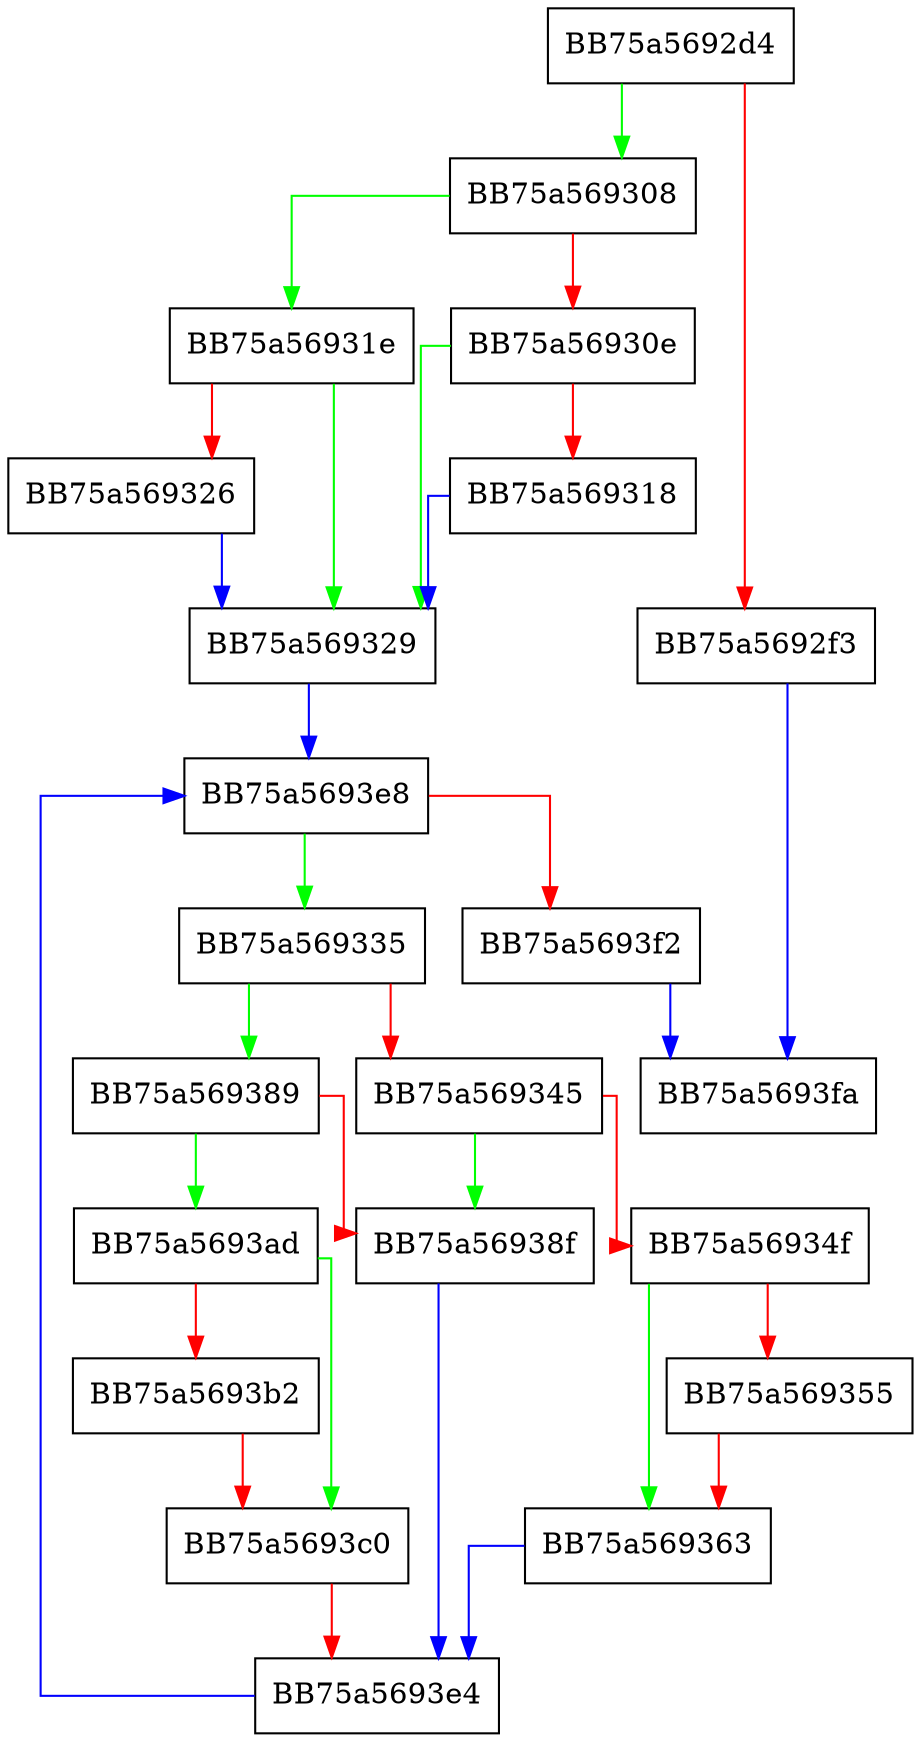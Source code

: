 digraph _Insert_node {
  node [shape="box"];
  graph [splines=ortho];
  BB75a5692d4 -> BB75a569308 [color="green"];
  BB75a5692d4 -> BB75a5692f3 [color="red"];
  BB75a5692f3 -> BB75a5693fa [color="blue"];
  BB75a569308 -> BB75a56931e [color="green"];
  BB75a569308 -> BB75a56930e [color="red"];
  BB75a56930e -> BB75a569329 [color="green"];
  BB75a56930e -> BB75a569318 [color="red"];
  BB75a569318 -> BB75a569329 [color="blue"];
  BB75a56931e -> BB75a569329 [color="green"];
  BB75a56931e -> BB75a569326 [color="red"];
  BB75a569326 -> BB75a569329 [color="blue"];
  BB75a569329 -> BB75a5693e8 [color="blue"];
  BB75a569335 -> BB75a569389 [color="green"];
  BB75a569335 -> BB75a569345 [color="red"];
  BB75a569345 -> BB75a56938f [color="green"];
  BB75a569345 -> BB75a56934f [color="red"];
  BB75a56934f -> BB75a569363 [color="green"];
  BB75a56934f -> BB75a569355 [color="red"];
  BB75a569355 -> BB75a569363 [color="red"];
  BB75a569363 -> BB75a5693e4 [color="blue"];
  BB75a569389 -> BB75a5693ad [color="green"];
  BB75a569389 -> BB75a56938f [color="red"];
  BB75a56938f -> BB75a5693e4 [color="blue"];
  BB75a5693ad -> BB75a5693c0 [color="green"];
  BB75a5693ad -> BB75a5693b2 [color="red"];
  BB75a5693b2 -> BB75a5693c0 [color="red"];
  BB75a5693c0 -> BB75a5693e4 [color="red"];
  BB75a5693e4 -> BB75a5693e8 [color="blue"];
  BB75a5693e8 -> BB75a569335 [color="green"];
  BB75a5693e8 -> BB75a5693f2 [color="red"];
  BB75a5693f2 -> BB75a5693fa [color="blue"];
}